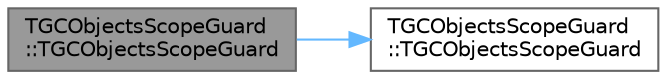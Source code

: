 digraph "TGCObjectsScopeGuard::TGCObjectsScopeGuard"
{
 // INTERACTIVE_SVG=YES
 // LATEX_PDF_SIZE
  bgcolor="transparent";
  edge [fontname=Helvetica,fontsize=10,labelfontname=Helvetica,labelfontsize=10];
  node [fontname=Helvetica,fontsize=10,shape=box,height=0.2,width=0.4];
  rankdir="LR";
  Node1 [id="Node000001",label="TGCObjectsScopeGuard\l::TGCObjectsScopeGuard",height=0.2,width=0.4,color="gray40", fillcolor="grey60", style="filled", fontcolor="black",tooltip="Non-copyable."];
  Node1 -> Node2 [id="edge1_Node000001_Node000002",color="steelblue1",style="solid",tooltip=" "];
  Node2 [id="Node000002",label="TGCObjectsScopeGuard\l::TGCObjectsScopeGuard",height=0.2,width=0.4,color="grey40", fillcolor="white", style="filled",URL="$de/de9/classTGCObjectsScopeGuard.html#ad2e17e794b8e63959c724a3cb1e58144",tooltip=" "];
}
